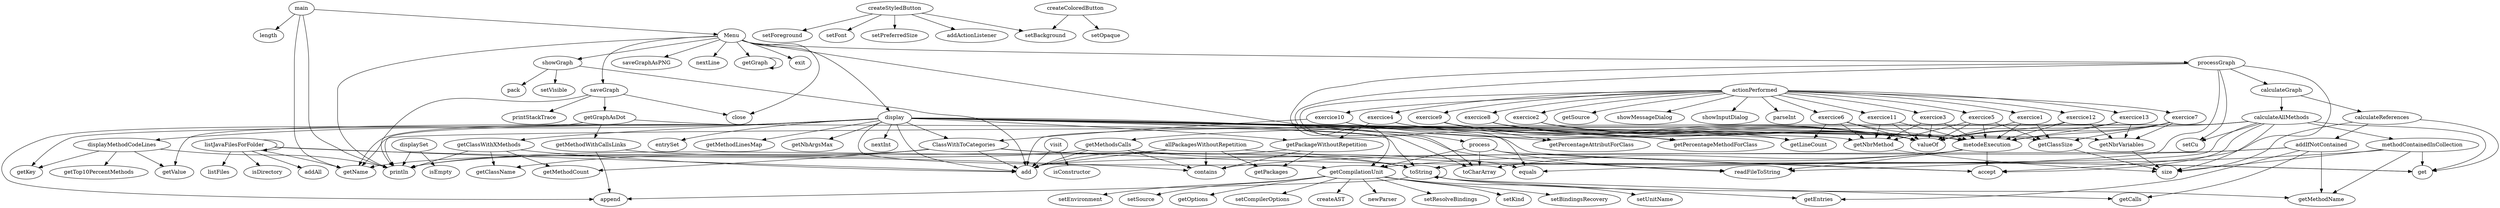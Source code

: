 digraph G {
main->length main->getName main->Menu main->println Menu->process Menu->processGraph Menu->saveGraph Menu->saveGraphAsPNG Menu->println Menu->nextLine Menu->display Menu->getGraph Menu->showGraph Menu->close Menu->exit listJavaFilesForFolder->listFiles listJavaFilesForFolder->isDirectory listJavaFilesForFolder->addAll listJavaFilesForFolder->listJavaFilesForFolder listJavaFilesForFolder->contains listJavaFilesForFolder->getName listJavaFilesForFolder->add getCompilationUnit->newParser getCompilationUnit->setResolveBindings getCompilationUnit->setKind getCompilationUnit->setBindingsRecovery getCompilationUnit->getOptions getCompilationUnit->setCompilerOptions getCompilationUnit->setUnitName getCompilationUnit->setEnvironment getCompilationUnit->setSource getCompilationUnit->createAST display->readFileToString display->getCompilationUnit display->toCharArray display->accept display->getClassSize display->getLineCount display->getNbrMethod display->getNbrVariables display->getPackageWithoutRepetition display->add display->getName display->entrySet display->getMethodLinesMap display->getKey display->getValue display->getNbArgsMax display->println display->getPercentageMethodForClass display->getPercentageAttributForClass display->ClassWithToCategories display->nextInt display->getClassWithXMethods display->displayMethodCodeLines displayMethodCodeLines->getTop10PercentMethods displayMethodCodeLines->getKey displayMethodCodeLines->getValue displayMethodCodeLines->println ClassWithToCategories->get ClassWithToCategories->equals ClassWithToCategories->getClassName ClassWithToCategories->add ClassWithToCategories->println ClassWithToCategories->getMethodCount getClassWithXMethods->getMethodCount getClassWithXMethods->add getClassWithXMethods->getClassName getClassWithXMethods->println process->readFileToString process->getCompilationUnit process->toCharArray process->accept displaySet->isEmpty displaySet->println processGraph->readFileToString processGraph->getCompilationUnit processGraph->toCharArray processGraph->setCu processGraph->accept processGraph->calculateGraph getGraph->getGraph saveGraph->println saveGraph->getGraphAsDot saveGraph->close saveGraph->printStackTrace getPackageWithoutRepetition->getPackages getPackageWithoutRepetition->contains getPackageWithoutRepetition->add exercice1->metodeExecution exercice1->valueOf exercice1->getClassSize exercice2->metodeExecution exercice2->valueOf exercice2->getLineCount exercice3->metodeExecution exercice3->valueOf exercice3->getNbrMethod exercice4->metodeExecution exercice4->valueOf exercice4->getPackageWithoutRepetition exercice5->metodeExecution exercice5->valueOf exercice5->getNbrMethod exercice5->getClassSize exercice6->metodeExecution exercice6->valueOf exercice6->getLineCount exercice6->getNbrMethod exercice7->metodeExecution exercice7->valueOf exercice7->getNbrVariables exercice7->getClassSize exercice8->metodeExecution exercice8->valueOf exercice8->getPercentageMethodForClass exercice9->metodeExecution exercice9->valueOf exercice9->getPercentageAttributForClass exercice10->metodeExecution exercice10->valueOf exercice10->ClassWithToCategories exercice11->metodeExecution exercice11->valueOf exercice11->getNbrMethod exercice12->metodeExecution exercice12->valueOf exercice12->getNbrVariables exercice13->metodeExecution exercice13->valueOf exercice13->getNbrVariables metodeExecution->readFileToString metodeExecution->getCompilationUnit metodeExecution->toCharArray metodeExecution->accept addIfNotContained->contains addIfNotContained->getCalls addIfNotContained->getMethodName addIfNotContained->add addIfNotContained->getEntries getMethodWithCallsLinks->append getMethodWithCallsLinks->toString toString->append toString->getMethodName toString->toString toString->getCalls toString->getEntries createStyledButton->setBackground createStyledButton->setForeground createStyledButton->setFont createStyledButton->setPreferredSize createStyledButton->addActionListener createColoredButton->setBackground createColoredButton->setOpaque actionPerformed->equals actionPerformed->getSource actionPerformed->exercice1 actionPerformed->showMessageDialog actionPerformed->exercice2 actionPerformed->exercice3 actionPerformed->exercice4 actionPerformed->exercice5 actionPerformed->exercice6 actionPerformed->exercice7 actionPerformed->exercice8 actionPerformed->exercice9 actionPerformed->exercice10 actionPerformed->showInputDialog actionPerformed->parseInt actionPerformed->exercice11 actionPerformed->exercice12 actionPerformed->exercice13 showGraph->add showGraph->pack showGraph->setVisible calculateGraph->calculateAllMethods calculateGraph->calculateReferences calculateAllMethods->size calculateAllMethods->setCu calculateAllMethods->get calculateAllMethods->accept calculateAllMethods->toString calculateAllMethods->getName calculateAllMethods->methodContainedInCollection calculateAllMethods->getMethodsCalls calculateAllMethods->add methodContainedInCollection->size methodContainedInCollection->equals methodContainedInCollection->getMethodName methodContainedInCollection->get calculateReferences->size calculateReferences->addIfNotContained calculateReferences->get getMethodsCalls->toString getMethodsCalls->getName getMethodsCalls->contains getMethodsCalls->add visit->isConstructor visit->add getGraphAsDot->append getGraphAsDot->getMethodWithCallsLinks getGraphAsDot->toString allPackagesWithoutRepetition->getPackages allPackagesWithoutRepetition->contains allPackagesWithoutRepetition->add allPackagesWithoutRepetition->println allPackagesWithoutRepetition->get getClassSize->size getNbrMethod->size getNbrVariables->size 
}
